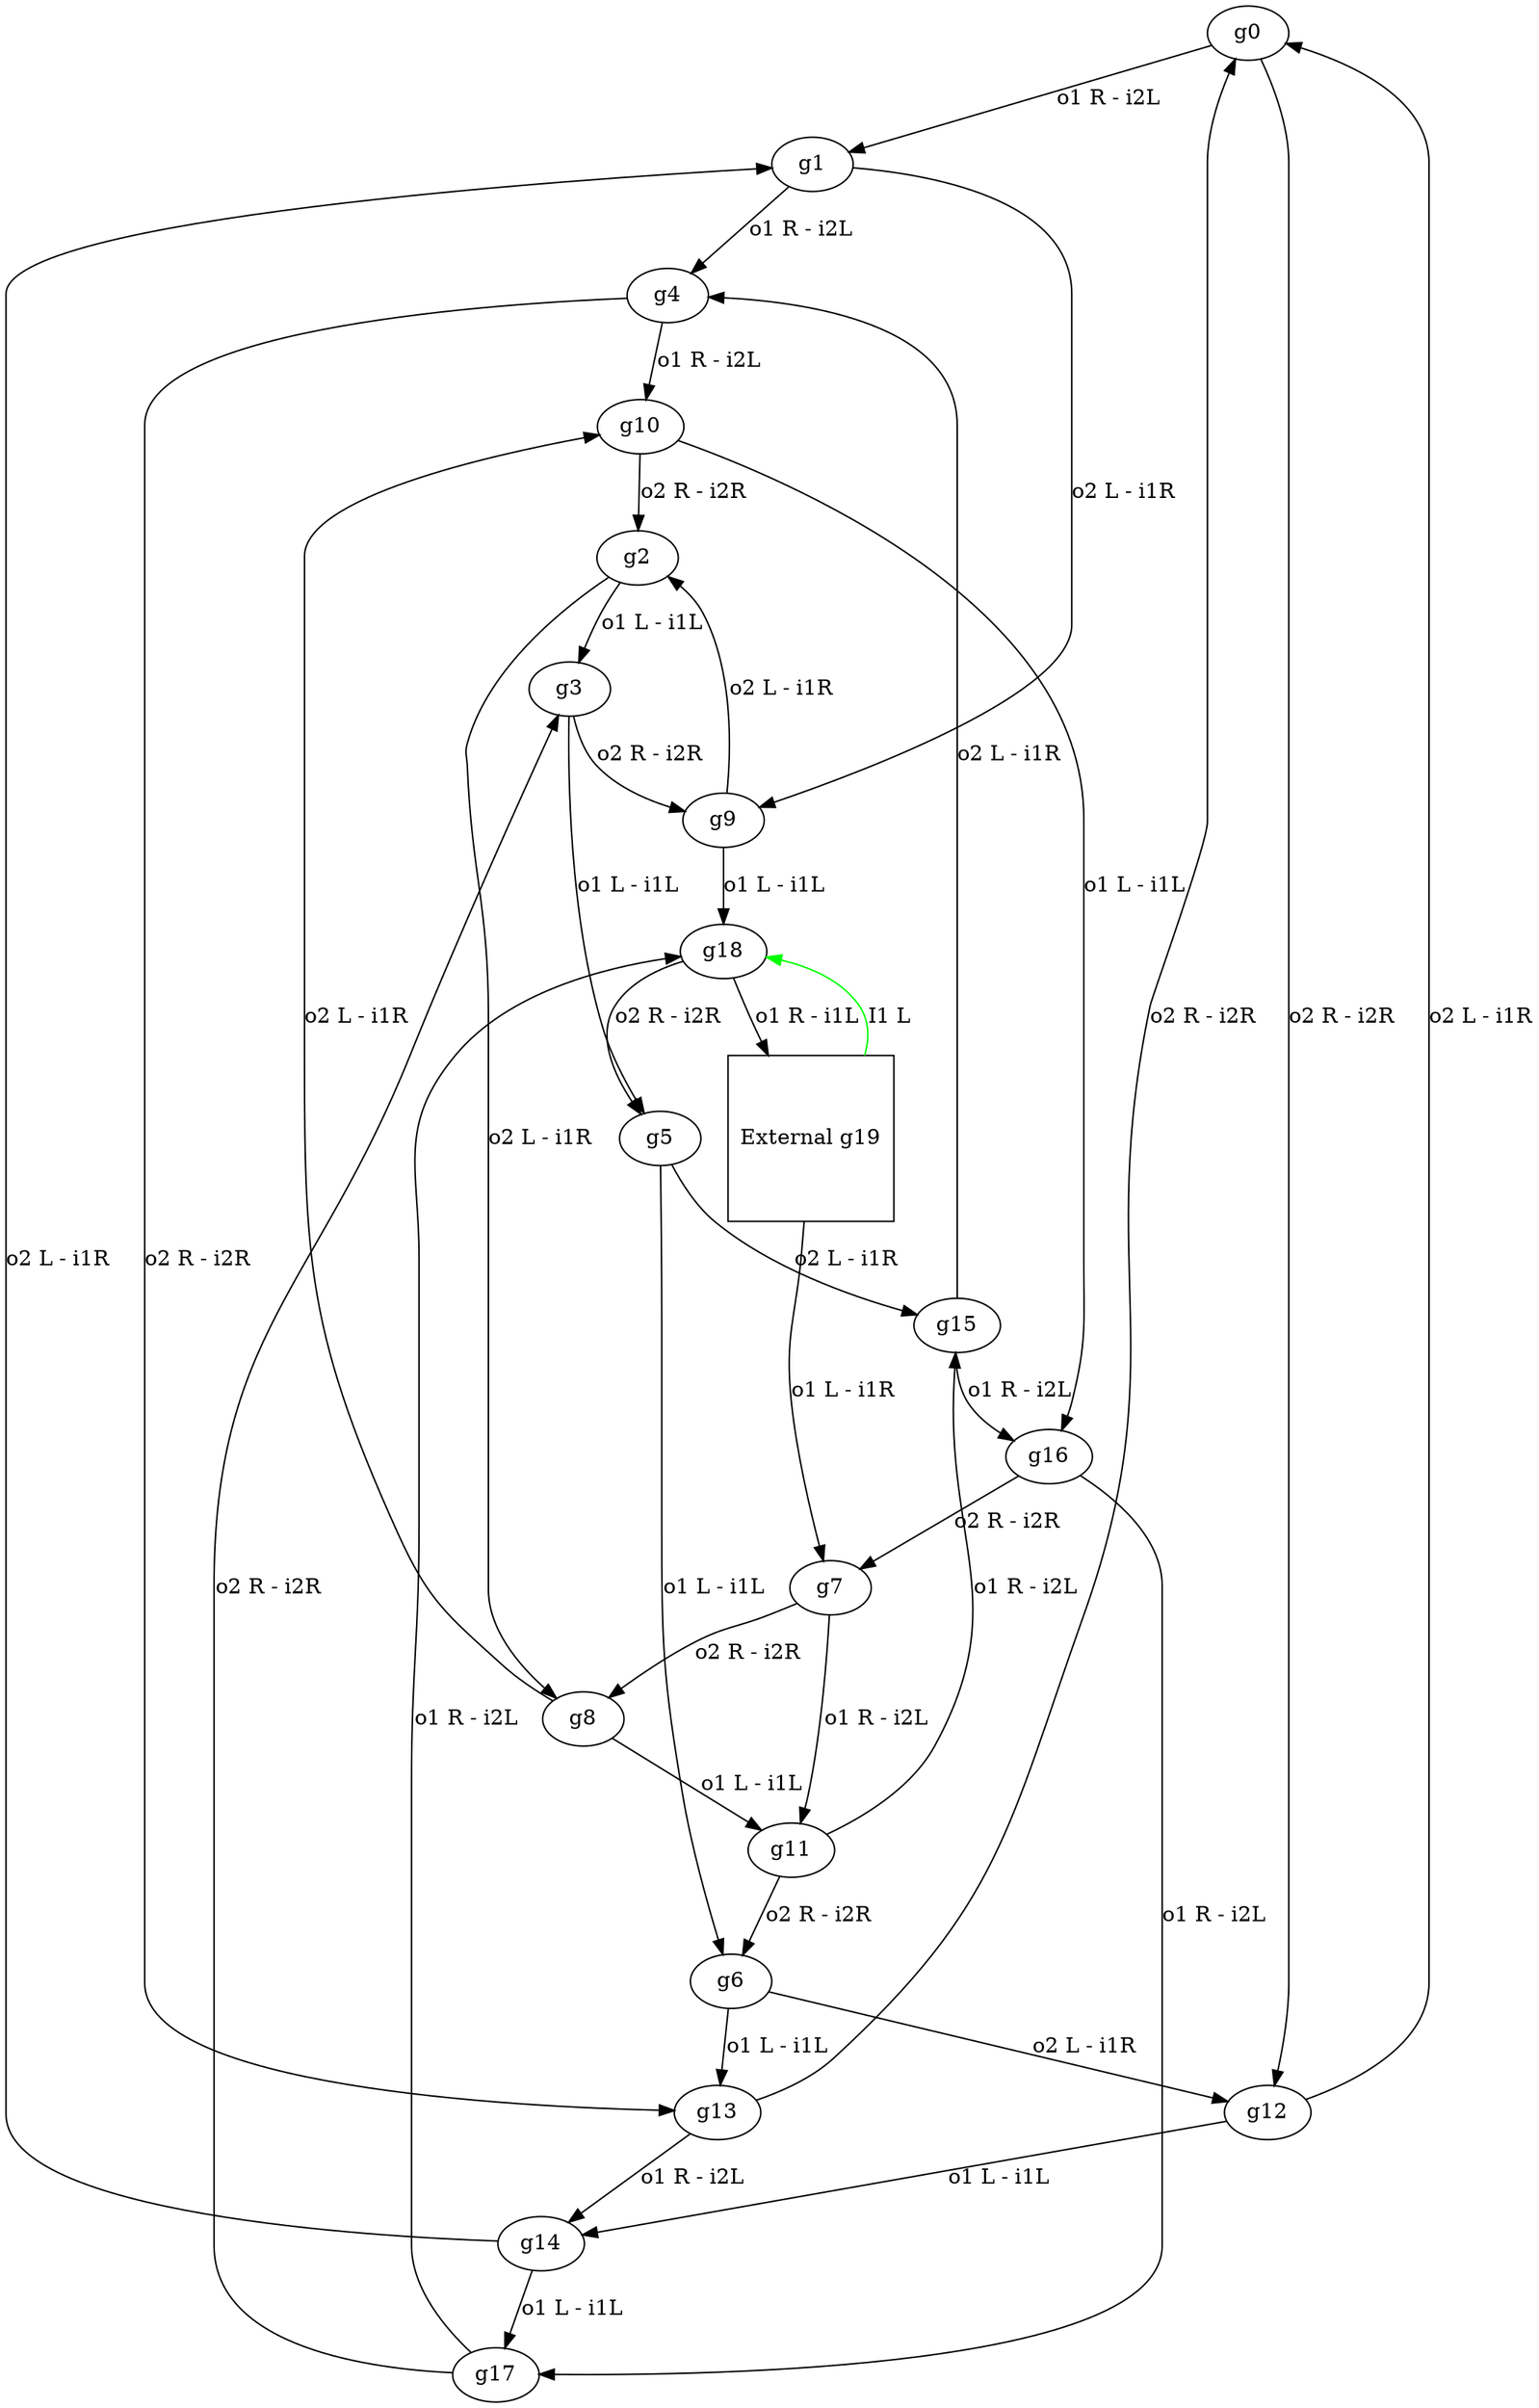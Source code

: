 digraph G {
# 0        12R13R0#1R12R ('12', 'R', '13', 'R', '1', 'R', '12', 'R')
# 1          14R0L0#4R9L ('14', 'R', '0', 'L', '4', 'R', '9', 'L')
# 2          9R10R0#3L8L ('9', 'R', '10', 'R', '3', 'L', '8', 'L')
# 3          2L17R0#5L9R ('2', 'L', '17', 'R', '5', 'L', '9', 'R')
# 4        15R1L0#10R13R ('15', 'R', '1', 'L', '10', 'R', '13', 'R')
# 5         3L18R0#6L15L ('3', 'L', '18', 'R', '6', 'L', '15', 'L')
# 6        5L11R0#13L12L ('5', 'L', '11', 'R', '13', 'L', '12', 'L')
# 7        19R16R0#11R8R ('19', 'R', '16', 'R', '11', 'R', '8', 'R')
# 8         2R7R0#11L10L ('2', 'R', '7', 'R', '11', 'L', '10', 'L')
# 9          1R3R0#18L2L ('1', 'R', '3', 'R', '18', 'L', '2', 'L')
# 10          8R4L0#16L2R ('8', 'R', '4', 'L', '16', 'L', '2', 'R')
# 11          8L7L0#15R6R ('8', 'L', '7', 'L', '15', 'R', '6', 'R')
# 12          6R0R0#14L0L ('6', 'R', '0', 'R', '14', 'L', '0', 'L')
# 13          6L4R0#14R0R ('6', 'L', '4', 'R', '14', 'R', '0', 'R')
# 14        12L13L0#17L1L ('12', 'L', '13', 'L', '17', 'L', '1', 'L')
# 15         5R11L0#16R4L ('5', 'R', '11', 'L', '16', 'R', '4', 'L')
# 16        10L15L0#17R7R ('10', 'L', '15', 'L', '17', 'R', '7', 'R')
# 17        14L16L0#18R3R ('14', 'L', '16', 'L', '18', 'R', '3', 'R')
# 18         9L17L0#19R5R ('9', 'L', '17', 'L', '19', 'R', '5', 'R')
#            X18L0#X7L ('18', 'L', '7', 'L')
# 12R13R0#1R12R ('12', 'R', '13', 'R', '1', 'R', '12', 'R')
g0 -> g1 [label="o1 R - i2L"];
g0 -> g12 [label="o2 R - i2R"];
# 14R0L0#4R9L ('14', 'R', '0', 'L', '4', 'R', '9', 'L')
g1 -> g4 [label="o1 R - i2L"];
g1 -> g9 [label="o2 L - i1R"];
# 9R10R0#3L8L ('9', 'R', '10', 'R', '3', 'L', '8', 'L')
g2 -> g3 [label="o1 L - i1L"];
g2 -> g8 [label="o2 L - i1R"];
# 2L17R0#5L9R ('2', 'L', '17', 'R', '5', 'L', '9', 'R')
g3 -> g5 [label="o1 L - i1L"];
g3 -> g9 [label="o2 R - i2R"];
# 15R1L0#10R13R ('15', 'R', '1', 'L', '10', 'R', '13', 'R')
g4 -> g10 [label="o1 R - i2L"];
g4 -> g13 [label="o2 R - i2R"];
# 3L18R0#6L15L ('3', 'L', '18', 'R', '6', 'L', '15', 'L')
g5 -> g6 [label="o1 L - i1L"];
g5 -> g15 [label="o2 L - i1R"];
# 5L11R0#13L12L ('5', 'L', '11', 'R', '13', 'L', '12', 'L')
g6 -> g13 [label="o1 L - i1L"];
g6 -> g12 [label="o2 L - i1R"];
# 19R16R0#11R8R ('19', 'R', '16', 'R', '11', 'R', '8', 'R')
g7 -> g11 [label="o1 R - i2L"];
g7 -> g8 [label="o2 R - i2R"];
# 2R7R0#11L10L ('2', 'R', '7', 'R', '11', 'L', '10', 'L')
g8 -> g11 [label="o1 L - i1L"];
g8 -> g10 [label="o2 L - i1R"];
# 1R3R0#18L2L ('1', 'R', '3', 'R', '18', 'L', '2', 'L')
g9 -> g18 [label="o1 L - i1L"];
g9 -> g2 [label="o2 L - i1R"];
# 8R4L0#16L2R ('8', 'R', '4', 'L', '16', 'L', '2', 'R')
g10 -> g16 [label="o1 L - i1L"];
g10 -> g2 [label="o2 R - i2R"];
# 8L7L0#15R6R ('8', 'L', '7', 'L', '15', 'R', '6', 'R')
g11 -> g15 [label="o1 R - i2L"];
g11 -> g6 [label="o2 R - i2R"];
# 6R0R0#14L0L ('6', 'R', '0', 'R', '14', 'L', '0', 'L')
g12 -> g14 [label="o1 L - i1L"];
g12 -> g0 [label="o2 L - i1R"];
# 6L4R0#14R0R ('6', 'L', '4', 'R', '14', 'R', '0', 'R')
g13 -> g14 [label="o1 R - i2L"];
g13 -> g0 [label="o2 R - i2R"];
# 12L13L0#17L1L ('12', 'L', '13', 'L', '17', 'L', '1', 'L')
g14 -> g17 [label="o1 L - i1L"];
g14 -> g1 [label="o2 L - i1R"];
# 5R11L0#16R4L ('5', 'R', '11', 'L', '16', 'R', '4', 'L')
g15 -> g16 [label="o1 R - i2L"];
g15 -> g4 [label="o2 L - i1R"];
# 10L15L0#17R7R ('10', 'L', '15', 'L', '17', 'R', '7', 'R')
g16 -> g17 [label="o1 R - i2L"];
g16 -> g7 [label="o2 R - i2R"];
# 14L16L0#18R3R ('14', 'L', '16', 'L', '18', 'R', '3', 'R')
g17 -> g18 [label="o1 R - i2L"];
g17 -> g3 [label="o2 R - i2R"];
# 9L17L0#19R5R ('9', 'L', '17', 'L', '19', 'R', '5', 'R')
g18 -> g19 [label="o1 R - i1L"];
g18 -> g5 [label="o2 R - i2R"];
# External Gate X18L0#X7L ('18', 'L', '7', 'L')
g19 [label="External g19", shape=square ];
g19 -> g18 [label="I1 L", color=green ];
g19 -> g7 [label="o1 L - i1R"];
}
